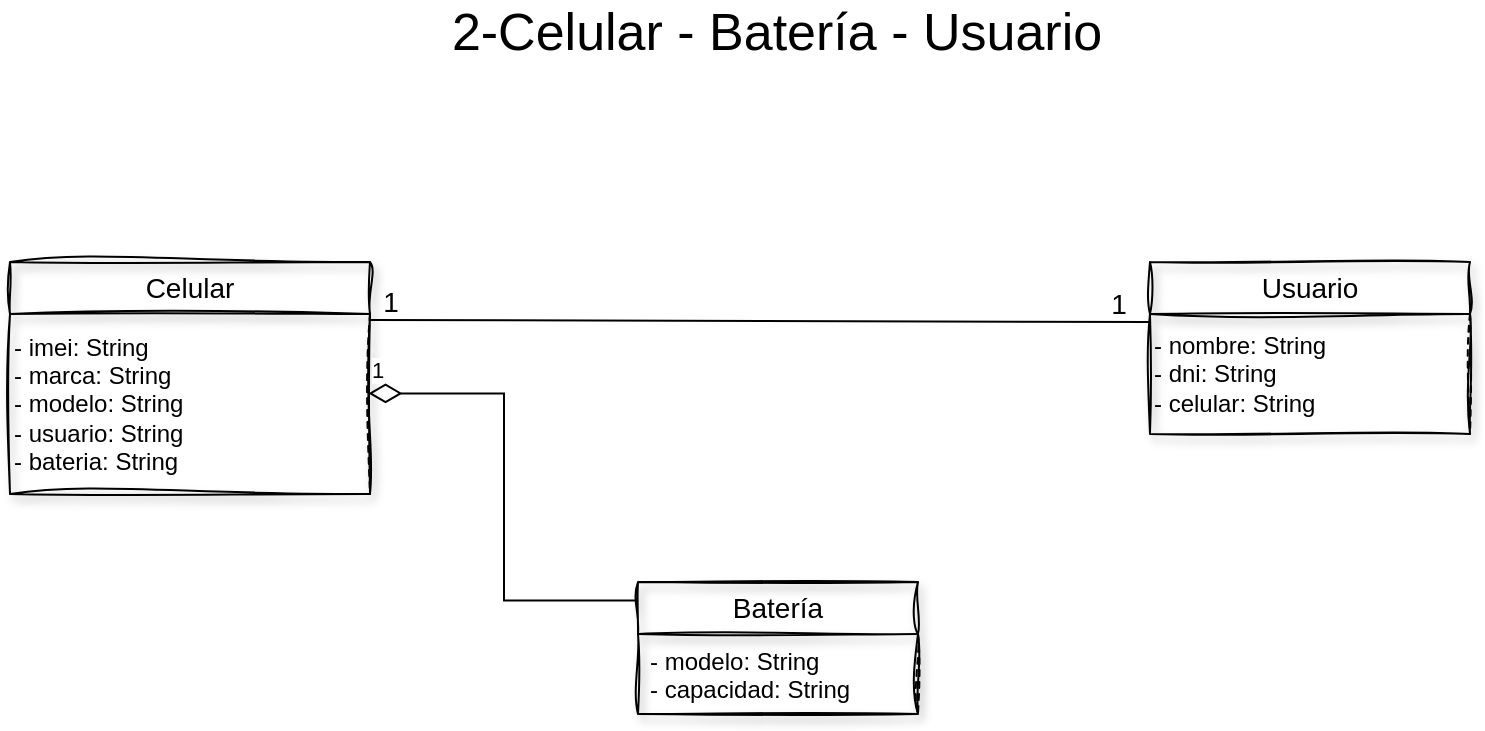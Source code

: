 <mxfile version="28.1.2">
  <diagram name="Página-1" id="neT85bvwcoZvo_gqql-T">
    <mxGraphModel dx="868" dy="562" grid="1" gridSize="10" guides="1" tooltips="1" connect="1" arrows="1" fold="1" page="1" pageScale="1" pageWidth="827" pageHeight="1169" math="0" shadow="0">
      <root>
        <mxCell id="0" />
        <mxCell id="1" parent="0" />
        <mxCell id="wU39ax-ryVSvBcBA0ZaJ-1" value="Celular" style="swimlane;fontStyle=0;childLayout=stackLayout;horizontal=1;startSize=26;fillColor=none;horizontalStack=0;resizeParent=1;resizeParentMax=0;resizeLast=0;collapsible=1;marginBottom=0;whiteSpace=wrap;html=1;swimlaneFillColor=none;separatorColor=#000000;movableLabel=0;rounded=0;shadow=1;sketch=1;curveFitting=1;jiggle=2;fontSize=14;align=center;" parent="1" vertex="1">
          <mxGeometry x="30" y="230" width="180" height="116" as="geometry" />
        </mxCell>
        <mxCell id="zSyL6qGH0T5EfYC93REm-15" value="- imei: String&lt;br&gt;- marca: String&lt;div&gt;- modelo&lt;span style=&quot;background-color: transparent; color: light-dark(rgb(0, 0, 0), rgb(255, 255, 255));&quot;&gt;: String&lt;/span&gt;&lt;/div&gt;&lt;div&gt;- usuario&lt;span style=&quot;background-color: transparent; color: light-dark(rgb(0, 0, 0), rgb(255, 255, 255));&quot;&gt;: String&lt;/span&gt;&lt;/div&gt;&lt;div&gt;- bateria&lt;span style=&quot;background-color: transparent; color: light-dark(rgb(0, 0, 0), rgb(255, 255, 255));&quot;&gt;: String&lt;/span&gt;&lt;/div&gt;" style="text;html=1;align=left;verticalAlign=middle;resizable=0;points=[];autosize=1;strokeColor=none;fillColor=none;" vertex="1" parent="wU39ax-ryVSvBcBA0ZaJ-1">
          <mxGeometry y="26" width="180" height="90" as="geometry" />
        </mxCell>
        <mxCell id="wU39ax-ryVSvBcBA0ZaJ-6" value="&lt;font style=&quot;font-size: 26px;&quot;&gt;2-Celular - Batería - Usuario&lt;/font&gt;" style="text;html=1;align=center;verticalAlign=middle;whiteSpace=wrap;rounded=0;" parent="1" vertex="1">
          <mxGeometry x="248" y="100" width="331" height="30" as="geometry" />
        </mxCell>
        <mxCell id="wU39ax-ryVSvBcBA0ZaJ-7" value="Batería" style="swimlane;fontStyle=0;childLayout=stackLayout;horizontal=1;startSize=26;fillColor=none;horizontalStack=0;resizeParent=1;resizeParentMax=0;resizeLast=0;collapsible=1;marginBottom=0;whiteSpace=wrap;html=1;swimlaneFillColor=none;separatorColor=#000000;movableLabel=0;rounded=0;shadow=1;sketch=1;curveFitting=1;jiggle=2;fontSize=14;" parent="1" vertex="1">
          <mxGeometry x="344" y="390" width="140" height="66" as="geometry" />
        </mxCell>
        <mxCell id="wU39ax-ryVSvBcBA0ZaJ-8" value="- modelo: String&lt;div&gt;- capacidad: String&lt;/div&gt;" style="text;strokeColor=none;fillColor=none;align=left;verticalAlign=top;spacingLeft=4;spacingRight=4;overflow=hidden;rotatable=0;points=[[0,0.5],[1,0.5]];portConstraint=eastwest;whiteSpace=wrap;html=1;fontSize=12;" parent="wU39ax-ryVSvBcBA0ZaJ-7" vertex="1">
          <mxGeometry y="26" width="140" height="40" as="geometry" />
        </mxCell>
        <mxCell id="wU39ax-ryVSvBcBA0ZaJ-11" value="Usuario" style="swimlane;fontStyle=0;childLayout=stackLayout;horizontal=1;startSize=26;fillColor=none;horizontalStack=0;resizeParent=1;resizeParentMax=0;resizeLast=0;collapsible=1;marginBottom=0;whiteSpace=wrap;html=1;swimlaneFillColor=none;separatorColor=#000000;movableLabel=0;rounded=0;shadow=1;sketch=1;curveFitting=1;jiggle=2;fontSize=14;" parent="1" vertex="1">
          <mxGeometry x="600" y="230" width="160" height="86" as="geometry">
            <mxRectangle x="610" y="306" width="90" height="30" as="alternateBounds" />
          </mxGeometry>
        </mxCell>
        <mxCell id="zSyL6qGH0T5EfYC93REm-16" value="- nombre&lt;span style=&quot;&quot;&gt;: String&lt;/span&gt;&lt;div&gt;&lt;span style=&quot;&quot;&gt;- dni&lt;/span&gt;&lt;span style=&quot;background-color: transparent; color: light-dark(rgb(0, 0, 0), rgb(255, 255, 255));&quot;&gt;: String&lt;/span&gt;&lt;/div&gt;&lt;div&gt;&lt;span style=&quot;background-color: transparent; color: light-dark(rgb(0, 0, 0), rgb(255, 255, 255));&quot;&gt;- celular&lt;/span&gt;&lt;span style=&quot;background-color: transparent; color: light-dark(rgb(0, 0, 0), rgb(255, 255, 255));&quot;&gt;: String&lt;/span&gt;&lt;/div&gt;" style="text;html=1;align=left;verticalAlign=middle;resizable=0;points=[];autosize=1;strokeColor=none;fillColor=none;" vertex="1" parent="wU39ax-ryVSvBcBA0ZaJ-11">
          <mxGeometry y="26" width="160" height="60" as="geometry" />
        </mxCell>
        <mxCell id="zSyL6qGH0T5EfYC93REm-1" value="" style="endArrow=none;html=1;rounded=0;exitX=1;exitY=0.25;exitDx=0;exitDy=0;fontSize=14;" edge="1" parent="1" source="wU39ax-ryVSvBcBA0ZaJ-1">
          <mxGeometry width="50" height="50" relative="1" as="geometry">
            <mxPoint x="390" y="320" as="sourcePoint" />
            <mxPoint x="600" y="260" as="targetPoint" />
          </mxGeometry>
        </mxCell>
        <mxCell id="zSyL6qGH0T5EfYC93REm-3" value="1" style="edgeLabel;html=1;align=center;verticalAlign=middle;resizable=0;points=[];fontSize=14;labelBackgroundColor=none;" vertex="1" connectable="0" parent="zSyL6qGH0T5EfYC93REm-1">
          <mxGeometry x="-0.942" y="-4" relative="1" as="geometry">
            <mxPoint x="-2" y="-13" as="offset" />
          </mxGeometry>
        </mxCell>
        <mxCell id="zSyL6qGH0T5EfYC93REm-4" value="1" style="edgeLabel;html=1;align=center;verticalAlign=middle;resizable=0;points=[];fontSize=14;labelBackgroundColor=none;" vertex="1" connectable="0" parent="zSyL6qGH0T5EfYC93REm-1">
          <mxGeometry x="0.861" y="2" relative="1" as="geometry">
            <mxPoint x="11" y="-7" as="offset" />
          </mxGeometry>
        </mxCell>
        <mxCell id="zSyL6qGH0T5EfYC93REm-13" value="1" style="endArrow=none;html=1;endSize=12;startArrow=diamondThin;startSize=14;startFill=0;edgeStyle=orthogonalEdgeStyle;align=left;verticalAlign=bottom;rounded=0;entryX=-0.005;entryY=0.141;entryDx=0;entryDy=0;entryPerimeter=0;exitX=0.996;exitY=0.441;exitDx=0;exitDy=0;exitPerimeter=0;endFill=0;" edge="1" parent="1" source="zSyL6qGH0T5EfYC93REm-15" target="wU39ax-ryVSvBcBA0ZaJ-7">
          <mxGeometry x="-1" y="3" relative="1" as="geometry">
            <mxPoint x="210" y="401" as="sourcePoint" />
            <mxPoint x="340" y="420" as="targetPoint" />
          </mxGeometry>
        </mxCell>
      </root>
    </mxGraphModel>
  </diagram>
</mxfile>
